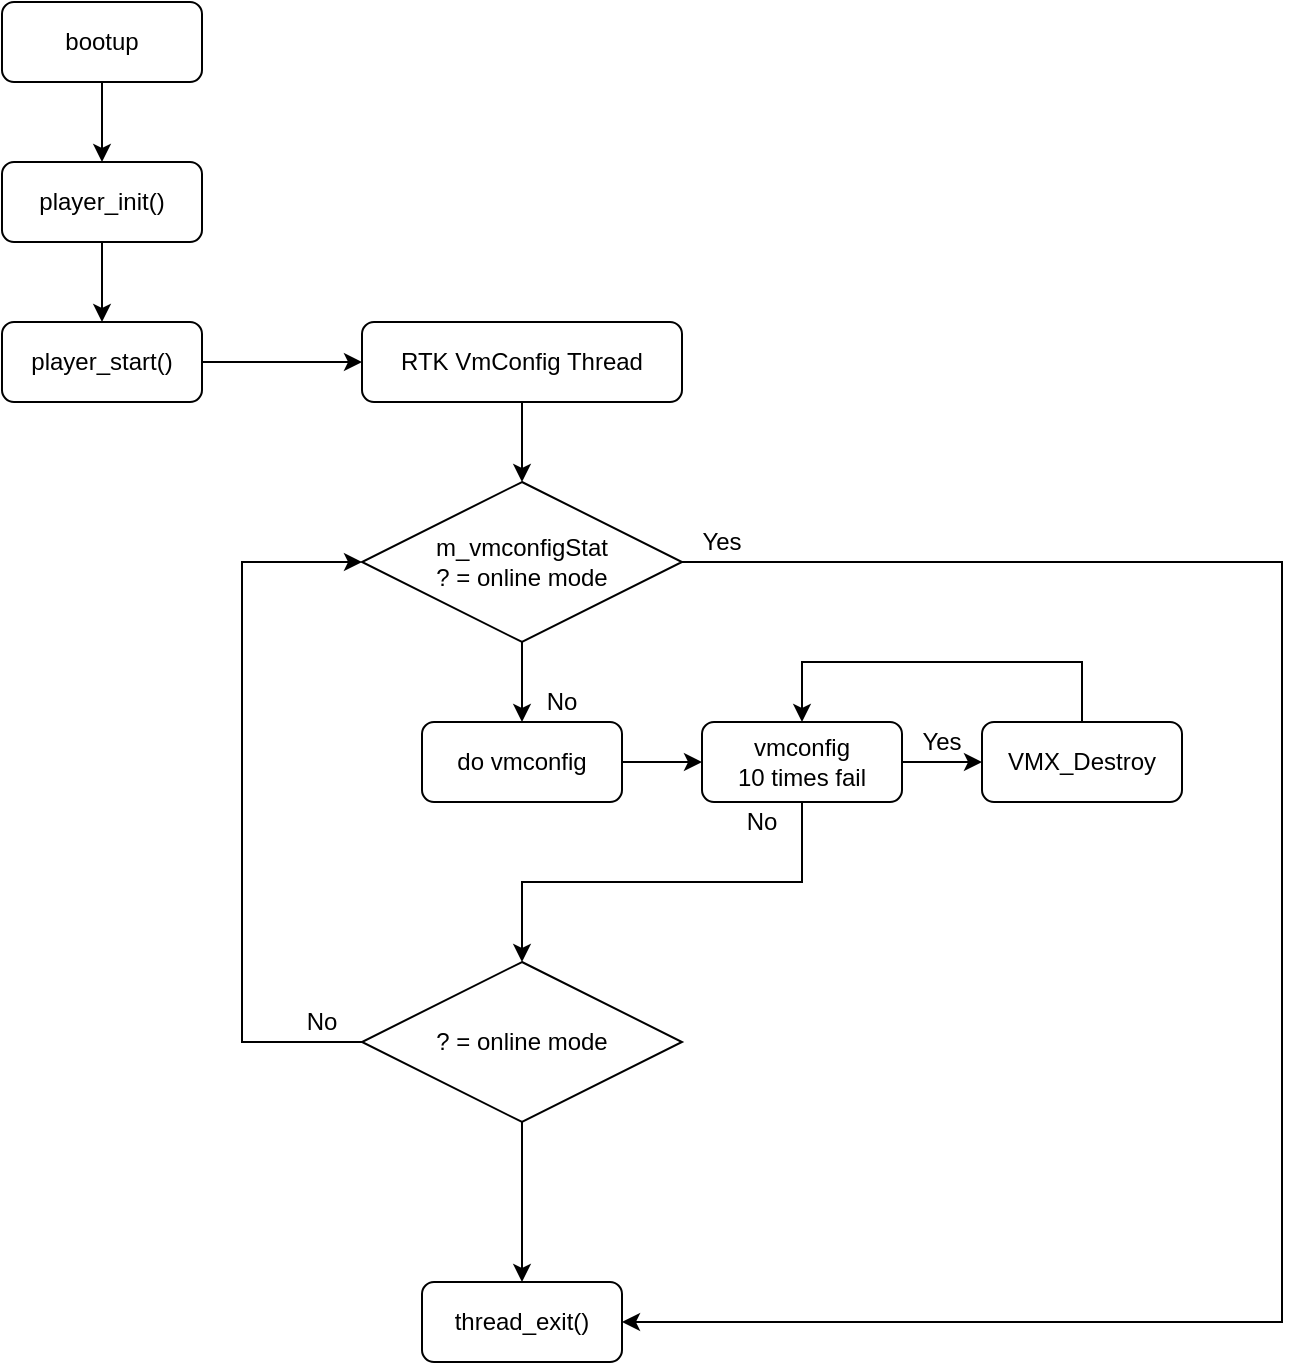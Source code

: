 <mxfile version="13.4.9" type="github">
  <diagram id="pDtN-Cg3gcqaqPhIMTfb" name="Page-1">
    <mxGraphModel dx="1936" dy="1103" grid="1" gridSize="10" guides="1" tooltips="1" connect="1" arrows="1" fold="1" page="1" pageScale="1" pageWidth="827" pageHeight="1169" math="0" shadow="0">
      <root>
        <mxCell id="0" />
        <mxCell id="1" parent="0" />
        <mxCell id="lFmas19JV7nvMjN8YBHj-2" value="bootup" style="rounded=1;whiteSpace=wrap;html=1;" parent="1" vertex="1">
          <mxGeometry x="40" y="40" width="100" height="40" as="geometry" />
        </mxCell>
        <mxCell id="lFmas19JV7nvMjN8YBHj-3" value="" style="endArrow=classic;html=1;exitX=0.5;exitY=1;exitDx=0;exitDy=0;entryX=0.5;entryY=0;entryDx=0;entryDy=0;" parent="1" source="lFmas19JV7nvMjN8YBHj-2" target="lFmas19JV7nvMjN8YBHj-4" edge="1">
          <mxGeometry width="50" height="50" relative="1" as="geometry">
            <mxPoint x="190" y="240" as="sourcePoint" />
            <mxPoint x="90" y="130" as="targetPoint" />
          </mxGeometry>
        </mxCell>
        <mxCell id="lFmas19JV7nvMjN8YBHj-41" style="edgeStyle=orthogonalEdgeStyle;rounded=0;orthogonalLoop=1;jettySize=auto;html=1;entryX=0.5;entryY=0;entryDx=0;entryDy=0;" parent="1" source="lFmas19JV7nvMjN8YBHj-4" target="lFmas19JV7nvMjN8YBHj-20" edge="1">
          <mxGeometry relative="1" as="geometry" />
        </mxCell>
        <mxCell id="lFmas19JV7nvMjN8YBHj-4" value="player_init()" style="rounded=1;whiteSpace=wrap;html=1;" parent="1" vertex="1">
          <mxGeometry x="40" y="120" width="100" height="40" as="geometry" />
        </mxCell>
        <mxCell id="lFmas19JV7nvMjN8YBHj-20" value="player_start()" style="rounded=1;whiteSpace=wrap;html=1;" parent="1" vertex="1">
          <mxGeometry x="40" y="200" width="100" height="40" as="geometry" />
        </mxCell>
        <mxCell id="lFmas19JV7nvMjN8YBHj-21" value="" style="endArrow=classic;html=1;exitX=1;exitY=0.5;exitDx=0;exitDy=0;entryX=0;entryY=0.5;entryDx=0;entryDy=0;" parent="1" source="lFmas19JV7nvMjN8YBHj-20" target="lFmas19JV7nvMjN8YBHj-22" edge="1">
          <mxGeometry width="50" height="50" relative="1" as="geometry">
            <mxPoint x="180" y="-60" as="sourcePoint" />
            <mxPoint x="320" y="-60" as="targetPoint" />
          </mxGeometry>
        </mxCell>
        <mxCell id="lFmas19JV7nvMjN8YBHj-24" style="edgeStyle=orthogonalEdgeStyle;rounded=0;orthogonalLoop=1;jettySize=auto;html=1;" parent="1" source="lFmas19JV7nvMjN8YBHj-22" edge="1">
          <mxGeometry relative="1" as="geometry">
            <mxPoint x="300" y="280" as="targetPoint" />
          </mxGeometry>
        </mxCell>
        <mxCell id="lFmas19JV7nvMjN8YBHj-22" value="RTK VmConfig Thread" style="rounded=1;whiteSpace=wrap;html=1;" parent="1" vertex="1">
          <mxGeometry x="220" y="200" width="160" height="40" as="geometry" />
        </mxCell>
        <mxCell id="lFmas19JV7nvMjN8YBHj-31" style="edgeStyle=orthogonalEdgeStyle;rounded=0;orthogonalLoop=1;jettySize=auto;html=1;entryX=0.5;entryY=0;entryDx=0;entryDy=0;" parent="1" source="lFmas19JV7nvMjN8YBHj-25" target="lFmas19JV7nvMjN8YBHj-30" edge="1">
          <mxGeometry relative="1" as="geometry" />
        </mxCell>
        <mxCell id="lFmas19JV7nvMjN8YBHj-25" value="m_vmconfigStat&lt;br&gt;? = online mode" style="rhombus;whiteSpace=wrap;html=1;" parent="1" vertex="1">
          <mxGeometry x="220" y="280" width="160" height="80" as="geometry" />
        </mxCell>
        <mxCell id="yRyuF8xxJAlnIXhoVhot-13" style="edgeStyle=orthogonalEdgeStyle;rounded=0;orthogonalLoop=1;jettySize=auto;html=1;exitX=0;exitY=1;exitDx=0;exitDy=0;entryX=1;entryY=0.5;entryDx=0;entryDy=0;" edge="1" parent="1" source="lFmas19JV7nvMjN8YBHj-26" target="lFmas19JV7nvMjN8YBHj-34">
          <mxGeometry relative="1" as="geometry">
            <Array as="points">
              <mxPoint x="680" y="320" />
              <mxPoint x="680" y="700" />
            </Array>
          </mxGeometry>
        </mxCell>
        <mxCell id="lFmas19JV7nvMjN8YBHj-26" value="Yes" style="text;html=1;strokeColor=none;fillColor=none;align=center;verticalAlign=middle;whiteSpace=wrap;rounded=0;" parent="1" vertex="1">
          <mxGeometry x="380" y="300" width="40" height="20" as="geometry" />
        </mxCell>
        <mxCell id="yRyuF8xxJAlnIXhoVhot-8" style="edgeStyle=orthogonalEdgeStyle;rounded=0;orthogonalLoop=1;jettySize=auto;html=1;entryX=0;entryY=0.5;entryDx=0;entryDy=0;" edge="1" parent="1" source="lFmas19JV7nvMjN8YBHj-30" target="yRyuF8xxJAlnIXhoVhot-2">
          <mxGeometry relative="1" as="geometry" />
        </mxCell>
        <mxCell id="lFmas19JV7nvMjN8YBHj-30" value="do vmconfig" style="rounded=1;whiteSpace=wrap;html=1;" parent="1" vertex="1">
          <mxGeometry x="250" y="400" width="100" height="40" as="geometry" />
        </mxCell>
        <mxCell id="lFmas19JV7nvMjN8YBHj-36" style="edgeStyle=orthogonalEdgeStyle;rounded=0;orthogonalLoop=1;jettySize=auto;html=1;" parent="1" source="lFmas19JV7nvMjN8YBHj-33" edge="1">
          <mxGeometry relative="1" as="geometry">
            <Array as="points">
              <mxPoint x="300" y="540" />
            </Array>
            <mxPoint x="300" y="680" as="targetPoint" />
          </mxGeometry>
        </mxCell>
        <mxCell id="lFmas19JV7nvMjN8YBHj-39" style="edgeStyle=orthogonalEdgeStyle;rounded=0;orthogonalLoop=1;jettySize=auto;html=1;entryX=0;entryY=0.5;entryDx=0;entryDy=0;exitX=0;exitY=0.5;exitDx=0;exitDy=0;" parent="1" source="lFmas19JV7nvMjN8YBHj-33" target="lFmas19JV7nvMjN8YBHj-25" edge="1">
          <mxGeometry relative="1" as="geometry">
            <Array as="points">
              <mxPoint x="160" y="560" />
              <mxPoint x="160" y="320" />
            </Array>
            <mxPoint x="160" y="610" as="sourcePoint" />
          </mxGeometry>
        </mxCell>
        <mxCell id="lFmas19JV7nvMjN8YBHj-33" value="? = online mode" style="rhombus;whiteSpace=wrap;html=1;" parent="1" vertex="1">
          <mxGeometry x="220" y="520" width="160" height="80" as="geometry" />
        </mxCell>
        <mxCell id="lFmas19JV7nvMjN8YBHj-34" value="thread_exit()" style="rounded=1;whiteSpace=wrap;html=1;" parent="1" vertex="1">
          <mxGeometry x="250" y="680" width="100" height="40" as="geometry" />
        </mxCell>
        <mxCell id="lFmas19JV7nvMjN8YBHj-37" value="Yes" style="text;html=1;strokeColor=none;fillColor=none;align=center;verticalAlign=middle;whiteSpace=wrap;rounded=0;" parent="1" vertex="1">
          <mxGeometry x="490" y="400" width="40" height="20" as="geometry" />
        </mxCell>
        <mxCell id="lFmas19JV7nvMjN8YBHj-38" value="No" style="text;html=1;strokeColor=none;fillColor=none;align=center;verticalAlign=middle;whiteSpace=wrap;rounded=0;" parent="1" vertex="1">
          <mxGeometry x="300" y="380" width="40" height="20" as="geometry" />
        </mxCell>
        <mxCell id="lFmas19JV7nvMjN8YBHj-40" value="No" style="text;html=1;strokeColor=none;fillColor=none;align=center;verticalAlign=middle;whiteSpace=wrap;rounded=0;" parent="1" vertex="1">
          <mxGeometry x="180" y="540" width="40" height="20" as="geometry" />
        </mxCell>
        <mxCell id="yRyuF8xxJAlnIXhoVhot-9" style="edgeStyle=orthogonalEdgeStyle;rounded=0;orthogonalLoop=1;jettySize=auto;html=1;entryX=0;entryY=0.5;entryDx=0;entryDy=0;" edge="1" parent="1" source="yRyuF8xxJAlnIXhoVhot-2" target="yRyuF8xxJAlnIXhoVhot-4">
          <mxGeometry relative="1" as="geometry" />
        </mxCell>
        <mxCell id="yRyuF8xxJAlnIXhoVhot-11" style="edgeStyle=orthogonalEdgeStyle;rounded=0;orthogonalLoop=1;jettySize=auto;html=1;" edge="1" parent="1" source="yRyuF8xxJAlnIXhoVhot-2" target="lFmas19JV7nvMjN8YBHj-33">
          <mxGeometry relative="1" as="geometry">
            <Array as="points">
              <mxPoint x="440" y="480" />
              <mxPoint x="300" y="480" />
            </Array>
          </mxGeometry>
        </mxCell>
        <mxCell id="yRyuF8xxJAlnIXhoVhot-2" value="vmconfig &lt;br&gt;10 times fail" style="rounded=1;whiteSpace=wrap;html=1;" vertex="1" parent="1">
          <mxGeometry x="390" y="400" width="100" height="40" as="geometry" />
        </mxCell>
        <mxCell id="yRyuF8xxJAlnIXhoVhot-10" style="edgeStyle=orthogonalEdgeStyle;rounded=0;orthogonalLoop=1;jettySize=auto;html=1;entryX=0.5;entryY=0;entryDx=0;entryDy=0;" edge="1" parent="1" source="yRyuF8xxJAlnIXhoVhot-4" target="yRyuF8xxJAlnIXhoVhot-2">
          <mxGeometry relative="1" as="geometry">
            <mxPoint x="540" y="350" as="targetPoint" />
            <Array as="points">
              <mxPoint x="580" y="370" />
              <mxPoint x="440" y="370" />
            </Array>
          </mxGeometry>
        </mxCell>
        <mxCell id="yRyuF8xxJAlnIXhoVhot-4" value="VMX_Destroy" style="rounded=1;whiteSpace=wrap;html=1;" vertex="1" parent="1">
          <mxGeometry x="530" y="400" width="100" height="40" as="geometry" />
        </mxCell>
        <mxCell id="yRyuF8xxJAlnIXhoVhot-12" value="No" style="text;html=1;strokeColor=none;fillColor=none;align=center;verticalAlign=middle;whiteSpace=wrap;rounded=0;" vertex="1" parent="1">
          <mxGeometry x="400" y="440" width="40" height="20" as="geometry" />
        </mxCell>
      </root>
    </mxGraphModel>
  </diagram>
</mxfile>
